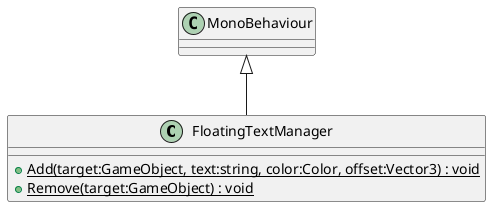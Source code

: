 @startuml
class FloatingTextManager {
    + {static} Add(target:GameObject, text:string, color:Color, offset:Vector3) : void
    + {static} Remove(target:GameObject) : void
}
MonoBehaviour <|-- FloatingTextManager
@enduml
